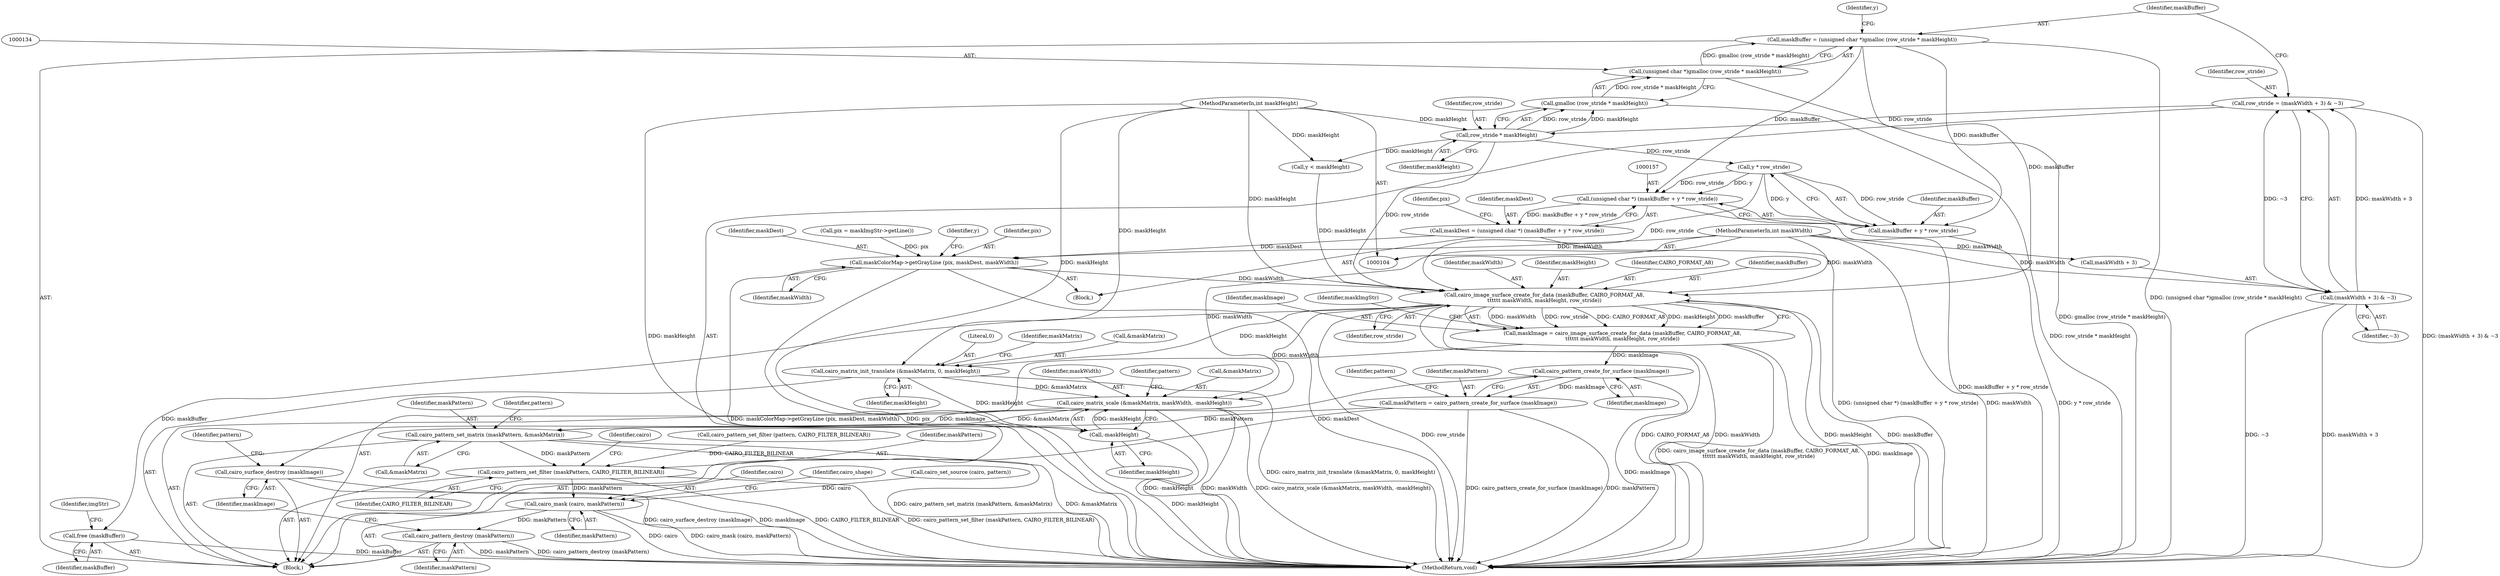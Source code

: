 digraph "0_poppler_7b2d314a61fd0e12f47c62996cb49ec0d1ba747a_3@pointer" {
"1000131" [label="(Call,maskBuffer = (unsigned char *)gmalloc (row_stride * maskHeight))"];
"1000133" [label="(Call,(unsigned char *)gmalloc (row_stride * maskHeight))"];
"1000135" [label="(Call,gmalloc (row_stride * maskHeight))"];
"1000136" [label="(Call,row_stride * maskHeight)"];
"1000123" [label="(Call,row_stride = (maskWidth + 3) & ~3)"];
"1000125" [label="(Call,(maskWidth + 3) & ~3)"];
"1000112" [label="(MethodParameterIn,int maskWidth)"];
"1000113" [label="(MethodParameterIn,int maskHeight)"];
"1000156" [label="(Call,(unsigned char *) (maskBuffer + y * row_stride))"];
"1000154" [label="(Call,maskDest = (unsigned char *) (maskBuffer + y * row_stride))"];
"1000166" [label="(Call,maskColorMap->getGrayLine (pix, maskDest, maskWidth))"];
"1000172" [label="(Call,cairo_image_surface_create_for_data (maskBuffer, CAIRO_FORMAT_A8,\n\t\t\t\t\t\t maskWidth, maskHeight, row_stride))"];
"1000170" [label="(Call,maskImage = cairo_image_surface_create_for_data (maskBuffer, CAIRO_FORMAT_A8,\n\t\t\t\t\t\t maskWidth, maskHeight, row_stride))"];
"1000269" [label="(Call,cairo_pattern_create_for_surface (maskImage))"];
"1000267" [label="(Call,maskPattern = cairo_pattern_create_for_surface (maskImage))"];
"1000310" [label="(Call,cairo_pattern_set_matrix (maskPattern, &maskMatrix))"];
"1000317" [label="(Call,cairo_pattern_set_filter (maskPattern, CAIRO_FILTER_BILINEAR))"];
"1000323" [label="(Call,cairo_mask (cairo, maskPattern))"];
"1000337" [label="(Call,cairo_pattern_destroy (maskPattern))"];
"1000339" [label="(Call,cairo_surface_destroy (maskImage))"];
"1000295" [label="(Call,cairo_matrix_init_translate (&maskMatrix, 0, maskHeight))"];
"1000300" [label="(Call,cairo_matrix_scale (&maskMatrix, maskWidth, -maskHeight))"];
"1000304" [label="(Call,-maskHeight)"];
"1000347" [label="(Call,free (maskBuffer))"];
"1000158" [label="(Call,maskBuffer + y * row_stride)"];
"1000268" [label="(Identifier,maskPattern)"];
"1000347" [label="(Call,free (maskBuffer))"];
"1000270" [label="(Identifier,maskImage)"];
"1000123" [label="(Call,row_stride = (maskWidth + 3) & ~3)"];
"1000113" [label="(MethodParameterIn,int maskHeight)"];
"1000146" [label="(Identifier,y)"];
"1000339" [label="(Call,cairo_surface_destroy (maskImage))"];
"1000131" [label="(Call,maskBuffer = (unsigned char *)gmalloc (row_stride * maskHeight))"];
"1000300" [label="(Call,cairo_matrix_scale (&maskMatrix, maskWidth, -maskHeight))"];
"1000311" [label="(Identifier,maskPattern)"];
"1000302" [label="(Identifier,maskMatrix)"];
"1000172" [label="(Call,cairo_image_surface_create_for_data (maskBuffer, CAIRO_FORMAT_A8,\n\t\t\t\t\t\t maskWidth, maskHeight, row_stride))"];
"1000327" [label="(Identifier,cairo_shape)"];
"1000317" [label="(Call,cairo_pattern_set_filter (maskPattern, CAIRO_FILTER_BILINEAR))"];
"1000115" [label="(Block,)"];
"1000348" [label="(Identifier,maskBuffer)"];
"1000340" [label="(Identifier,maskImage)"];
"1000350" [label="(Identifier,imgStr)"];
"1000170" [label="(Call,maskImage = cairo_image_surface_create_for_data (maskBuffer, CAIRO_FORMAT_A8,\n\t\t\t\t\t\t maskWidth, maskHeight, row_stride))"];
"1000137" [label="(Identifier,row_stride)"];
"1000303" [label="(Identifier,maskWidth)"];
"1000315" [label="(Identifier,pattern)"];
"1000304" [label="(Call,-maskHeight)"];
"1000342" [label="(Identifier,pattern)"];
"1000319" [label="(Identifier,CAIRO_FILTER_BILINEAR)"];
"1000296" [label="(Call,&maskMatrix)"];
"1000155" [label="(Identifier,maskDest)"];
"1000175" [label="(Identifier,maskWidth)"];
"1000164" [label="(Identifier,pix)"];
"1000295" [label="(Call,cairo_matrix_init_translate (&maskMatrix, 0, maskHeight))"];
"1000320" [label="(Call,cairo_set_source (cairo, pattern))"];
"1000168" [label="(Identifier,maskDest)"];
"1000163" [label="(Call,pix = maskImgStr->getLine())"];
"1000269" [label="(Call,cairo_pattern_create_for_surface (maskImage))"];
"1000338" [label="(Identifier,maskPattern)"];
"1000176" [label="(Identifier,maskHeight)"];
"1000305" [label="(Identifier,maskHeight)"];
"1000124" [label="(Identifier,row_stride)"];
"1000136" [label="(Call,row_stride * maskHeight)"];
"1000177" [label="(Identifier,row_stride)"];
"1000166" [label="(Call,maskColorMap->getGrayLine (pix, maskDest, maskWidth))"];
"1000152" [label="(Identifier,y)"];
"1000126" [label="(Call,maskWidth + 3)"];
"1000273" [label="(Identifier,pattern)"];
"1000318" [label="(Identifier,maskPattern)"];
"1000325" [label="(Identifier,maskPattern)"];
"1000299" [label="(Identifier,maskHeight)"];
"1000321" [label="(Identifier,cairo)"];
"1000148" [label="(Call,y < maskHeight)"];
"1000125" [label="(Call,(maskWidth + 3) & ~3)"];
"1000167" [label="(Identifier,pix)"];
"1000312" [label="(Call,&maskMatrix)"];
"1000159" [label="(Identifier,maskBuffer)"];
"1000138" [label="(Identifier,maskHeight)"];
"1000132" [label="(Identifier,maskBuffer)"];
"1000135" [label="(Call,gmalloc (row_stride * maskHeight))"];
"1000314" [label="(Call,cairo_pattern_set_filter (pattern, CAIRO_FILTER_BILINEAR))"];
"1000174" [label="(Identifier,CAIRO_FORMAT_A8)"];
"1000324" [label="(Identifier,cairo)"];
"1000158" [label="(Call,maskBuffer + y * row_stride)"];
"1000112" [label="(MethodParameterIn,int maskWidth)"];
"1000307" [label="(Identifier,pattern)"];
"1000267" [label="(Call,maskPattern = cairo_pattern_create_for_surface (maskImage))"];
"1000351" [label="(MethodReturn,void)"];
"1000169" [label="(Identifier,maskWidth)"];
"1000153" [label="(Block,)"];
"1000298" [label="(Literal,0)"];
"1000171" [label="(Identifier,maskImage)"];
"1000301" [label="(Call,&maskMatrix)"];
"1000337" [label="(Call,cairo_pattern_destroy (maskPattern))"];
"1000323" [label="(Call,cairo_mask (cairo, maskPattern))"];
"1000173" [label="(Identifier,maskBuffer)"];
"1000156" [label="(Call,(unsigned char *) (maskBuffer + y * row_stride))"];
"1000179" [label="(Identifier,maskImgStr)"];
"1000129" [label="(Identifier,~3)"];
"1000133" [label="(Call,(unsigned char *)gmalloc (row_stride * maskHeight))"];
"1000160" [label="(Call,y * row_stride)"];
"1000154" [label="(Call,maskDest = (unsigned char *) (maskBuffer + y * row_stride))"];
"1000310" [label="(Call,cairo_pattern_set_matrix (maskPattern, &maskMatrix))"];
"1000131" -> "1000115"  [label="AST: "];
"1000131" -> "1000133"  [label="CFG: "];
"1000132" -> "1000131"  [label="AST: "];
"1000133" -> "1000131"  [label="AST: "];
"1000146" -> "1000131"  [label="CFG: "];
"1000131" -> "1000351"  [label="DDG: (unsigned char *)gmalloc (row_stride * maskHeight)"];
"1000133" -> "1000131"  [label="DDG: gmalloc (row_stride * maskHeight)"];
"1000131" -> "1000156"  [label="DDG: maskBuffer"];
"1000131" -> "1000158"  [label="DDG: maskBuffer"];
"1000131" -> "1000172"  [label="DDG: maskBuffer"];
"1000133" -> "1000135"  [label="CFG: "];
"1000134" -> "1000133"  [label="AST: "];
"1000135" -> "1000133"  [label="AST: "];
"1000133" -> "1000351"  [label="DDG: gmalloc (row_stride * maskHeight)"];
"1000135" -> "1000133"  [label="DDG: row_stride * maskHeight"];
"1000135" -> "1000136"  [label="CFG: "];
"1000136" -> "1000135"  [label="AST: "];
"1000135" -> "1000351"  [label="DDG: row_stride * maskHeight"];
"1000136" -> "1000135"  [label="DDG: row_stride"];
"1000136" -> "1000135"  [label="DDG: maskHeight"];
"1000136" -> "1000138"  [label="CFG: "];
"1000137" -> "1000136"  [label="AST: "];
"1000138" -> "1000136"  [label="AST: "];
"1000123" -> "1000136"  [label="DDG: row_stride"];
"1000113" -> "1000136"  [label="DDG: maskHeight"];
"1000136" -> "1000148"  [label="DDG: maskHeight"];
"1000136" -> "1000160"  [label="DDG: row_stride"];
"1000136" -> "1000172"  [label="DDG: row_stride"];
"1000123" -> "1000115"  [label="AST: "];
"1000123" -> "1000125"  [label="CFG: "];
"1000124" -> "1000123"  [label="AST: "];
"1000125" -> "1000123"  [label="AST: "];
"1000132" -> "1000123"  [label="CFG: "];
"1000123" -> "1000351"  [label="DDG: (maskWidth + 3) & ~3"];
"1000125" -> "1000123"  [label="DDG: maskWidth + 3"];
"1000125" -> "1000123"  [label="DDG: ~3"];
"1000125" -> "1000129"  [label="CFG: "];
"1000126" -> "1000125"  [label="AST: "];
"1000129" -> "1000125"  [label="AST: "];
"1000125" -> "1000351"  [label="DDG: maskWidth + 3"];
"1000125" -> "1000351"  [label="DDG: ~3"];
"1000112" -> "1000125"  [label="DDG: maskWidth"];
"1000112" -> "1000104"  [label="AST: "];
"1000112" -> "1000351"  [label="DDG: maskWidth"];
"1000112" -> "1000126"  [label="DDG: maskWidth"];
"1000112" -> "1000166"  [label="DDG: maskWidth"];
"1000112" -> "1000172"  [label="DDG: maskWidth"];
"1000112" -> "1000300"  [label="DDG: maskWidth"];
"1000113" -> "1000104"  [label="AST: "];
"1000113" -> "1000351"  [label="DDG: maskHeight"];
"1000113" -> "1000148"  [label="DDG: maskHeight"];
"1000113" -> "1000172"  [label="DDG: maskHeight"];
"1000113" -> "1000295"  [label="DDG: maskHeight"];
"1000113" -> "1000304"  [label="DDG: maskHeight"];
"1000156" -> "1000154"  [label="AST: "];
"1000156" -> "1000158"  [label="CFG: "];
"1000157" -> "1000156"  [label="AST: "];
"1000158" -> "1000156"  [label="AST: "];
"1000154" -> "1000156"  [label="CFG: "];
"1000156" -> "1000351"  [label="DDG: maskBuffer + y * row_stride"];
"1000156" -> "1000154"  [label="DDG: maskBuffer + y * row_stride"];
"1000160" -> "1000156"  [label="DDG: y"];
"1000160" -> "1000156"  [label="DDG: row_stride"];
"1000154" -> "1000153"  [label="AST: "];
"1000155" -> "1000154"  [label="AST: "];
"1000164" -> "1000154"  [label="CFG: "];
"1000154" -> "1000351"  [label="DDG: (unsigned char *) (maskBuffer + y * row_stride)"];
"1000154" -> "1000166"  [label="DDG: maskDest"];
"1000166" -> "1000153"  [label="AST: "];
"1000166" -> "1000169"  [label="CFG: "];
"1000167" -> "1000166"  [label="AST: "];
"1000168" -> "1000166"  [label="AST: "];
"1000169" -> "1000166"  [label="AST: "];
"1000152" -> "1000166"  [label="CFG: "];
"1000166" -> "1000351"  [label="DDG: maskDest"];
"1000166" -> "1000351"  [label="DDG: maskColorMap->getGrayLine (pix, maskDest, maskWidth)"];
"1000166" -> "1000351"  [label="DDG: pix"];
"1000163" -> "1000166"  [label="DDG: pix"];
"1000166" -> "1000172"  [label="DDG: maskWidth"];
"1000172" -> "1000170"  [label="AST: "];
"1000172" -> "1000177"  [label="CFG: "];
"1000173" -> "1000172"  [label="AST: "];
"1000174" -> "1000172"  [label="AST: "];
"1000175" -> "1000172"  [label="AST: "];
"1000176" -> "1000172"  [label="AST: "];
"1000177" -> "1000172"  [label="AST: "];
"1000170" -> "1000172"  [label="CFG: "];
"1000172" -> "1000351"  [label="DDG: maskHeight"];
"1000172" -> "1000351"  [label="DDG: maskBuffer"];
"1000172" -> "1000351"  [label="DDG: row_stride"];
"1000172" -> "1000351"  [label="DDG: CAIRO_FORMAT_A8"];
"1000172" -> "1000351"  [label="DDG: maskWidth"];
"1000172" -> "1000170"  [label="DDG: maskWidth"];
"1000172" -> "1000170"  [label="DDG: row_stride"];
"1000172" -> "1000170"  [label="DDG: CAIRO_FORMAT_A8"];
"1000172" -> "1000170"  [label="DDG: maskHeight"];
"1000172" -> "1000170"  [label="DDG: maskBuffer"];
"1000148" -> "1000172"  [label="DDG: maskHeight"];
"1000160" -> "1000172"  [label="DDG: row_stride"];
"1000172" -> "1000295"  [label="DDG: maskHeight"];
"1000172" -> "1000300"  [label="DDG: maskWidth"];
"1000172" -> "1000347"  [label="DDG: maskBuffer"];
"1000170" -> "1000115"  [label="AST: "];
"1000171" -> "1000170"  [label="AST: "];
"1000179" -> "1000170"  [label="CFG: "];
"1000170" -> "1000351"  [label="DDG: cairo_image_surface_create_for_data (maskBuffer, CAIRO_FORMAT_A8,\n\t\t\t\t\t\t maskWidth, maskHeight, row_stride)"];
"1000170" -> "1000351"  [label="DDG: maskImage"];
"1000170" -> "1000269"  [label="DDG: maskImage"];
"1000269" -> "1000267"  [label="AST: "];
"1000269" -> "1000270"  [label="CFG: "];
"1000270" -> "1000269"  [label="AST: "];
"1000267" -> "1000269"  [label="CFG: "];
"1000269" -> "1000351"  [label="DDG: maskImage"];
"1000269" -> "1000267"  [label="DDG: maskImage"];
"1000269" -> "1000339"  [label="DDG: maskImage"];
"1000267" -> "1000115"  [label="AST: "];
"1000268" -> "1000267"  [label="AST: "];
"1000273" -> "1000267"  [label="CFG: "];
"1000267" -> "1000351"  [label="DDG: cairo_pattern_create_for_surface (maskImage)"];
"1000267" -> "1000351"  [label="DDG: maskPattern"];
"1000267" -> "1000310"  [label="DDG: maskPattern"];
"1000310" -> "1000115"  [label="AST: "];
"1000310" -> "1000312"  [label="CFG: "];
"1000311" -> "1000310"  [label="AST: "];
"1000312" -> "1000310"  [label="AST: "];
"1000315" -> "1000310"  [label="CFG: "];
"1000310" -> "1000351"  [label="DDG: cairo_pattern_set_matrix (maskPattern, &maskMatrix)"];
"1000310" -> "1000351"  [label="DDG: &maskMatrix"];
"1000300" -> "1000310"  [label="DDG: &maskMatrix"];
"1000310" -> "1000317"  [label="DDG: maskPattern"];
"1000317" -> "1000115"  [label="AST: "];
"1000317" -> "1000319"  [label="CFG: "];
"1000318" -> "1000317"  [label="AST: "];
"1000319" -> "1000317"  [label="AST: "];
"1000321" -> "1000317"  [label="CFG: "];
"1000317" -> "1000351"  [label="DDG: CAIRO_FILTER_BILINEAR"];
"1000317" -> "1000351"  [label="DDG: cairo_pattern_set_filter (maskPattern, CAIRO_FILTER_BILINEAR)"];
"1000314" -> "1000317"  [label="DDG: CAIRO_FILTER_BILINEAR"];
"1000317" -> "1000323"  [label="DDG: maskPattern"];
"1000323" -> "1000115"  [label="AST: "];
"1000323" -> "1000325"  [label="CFG: "];
"1000324" -> "1000323"  [label="AST: "];
"1000325" -> "1000323"  [label="AST: "];
"1000327" -> "1000323"  [label="CFG: "];
"1000323" -> "1000351"  [label="DDG: cairo"];
"1000323" -> "1000351"  [label="DDG: cairo_mask (cairo, maskPattern)"];
"1000320" -> "1000323"  [label="DDG: cairo"];
"1000323" -> "1000337"  [label="DDG: maskPattern"];
"1000337" -> "1000115"  [label="AST: "];
"1000337" -> "1000338"  [label="CFG: "];
"1000338" -> "1000337"  [label="AST: "];
"1000340" -> "1000337"  [label="CFG: "];
"1000337" -> "1000351"  [label="DDG: maskPattern"];
"1000337" -> "1000351"  [label="DDG: cairo_pattern_destroy (maskPattern)"];
"1000339" -> "1000115"  [label="AST: "];
"1000339" -> "1000340"  [label="CFG: "];
"1000340" -> "1000339"  [label="AST: "];
"1000342" -> "1000339"  [label="CFG: "];
"1000339" -> "1000351"  [label="DDG: cairo_surface_destroy (maskImage)"];
"1000339" -> "1000351"  [label="DDG: maskImage"];
"1000295" -> "1000115"  [label="AST: "];
"1000295" -> "1000299"  [label="CFG: "];
"1000296" -> "1000295"  [label="AST: "];
"1000298" -> "1000295"  [label="AST: "];
"1000299" -> "1000295"  [label="AST: "];
"1000302" -> "1000295"  [label="CFG: "];
"1000295" -> "1000351"  [label="DDG: cairo_matrix_init_translate (&maskMatrix, 0, maskHeight)"];
"1000295" -> "1000300"  [label="DDG: &maskMatrix"];
"1000295" -> "1000304"  [label="DDG: maskHeight"];
"1000300" -> "1000115"  [label="AST: "];
"1000300" -> "1000304"  [label="CFG: "];
"1000301" -> "1000300"  [label="AST: "];
"1000303" -> "1000300"  [label="AST: "];
"1000304" -> "1000300"  [label="AST: "];
"1000307" -> "1000300"  [label="CFG: "];
"1000300" -> "1000351"  [label="DDG: -maskHeight"];
"1000300" -> "1000351"  [label="DDG: maskWidth"];
"1000300" -> "1000351"  [label="DDG: cairo_matrix_scale (&maskMatrix, maskWidth, -maskHeight)"];
"1000304" -> "1000300"  [label="DDG: maskHeight"];
"1000304" -> "1000305"  [label="CFG: "];
"1000305" -> "1000304"  [label="AST: "];
"1000304" -> "1000351"  [label="DDG: maskHeight"];
"1000347" -> "1000115"  [label="AST: "];
"1000347" -> "1000348"  [label="CFG: "];
"1000348" -> "1000347"  [label="AST: "];
"1000350" -> "1000347"  [label="CFG: "];
"1000347" -> "1000351"  [label="DDG: maskBuffer"];
"1000158" -> "1000160"  [label="CFG: "];
"1000159" -> "1000158"  [label="AST: "];
"1000160" -> "1000158"  [label="AST: "];
"1000158" -> "1000351"  [label="DDG: y * row_stride"];
"1000160" -> "1000158"  [label="DDG: y"];
"1000160" -> "1000158"  [label="DDG: row_stride"];
}
